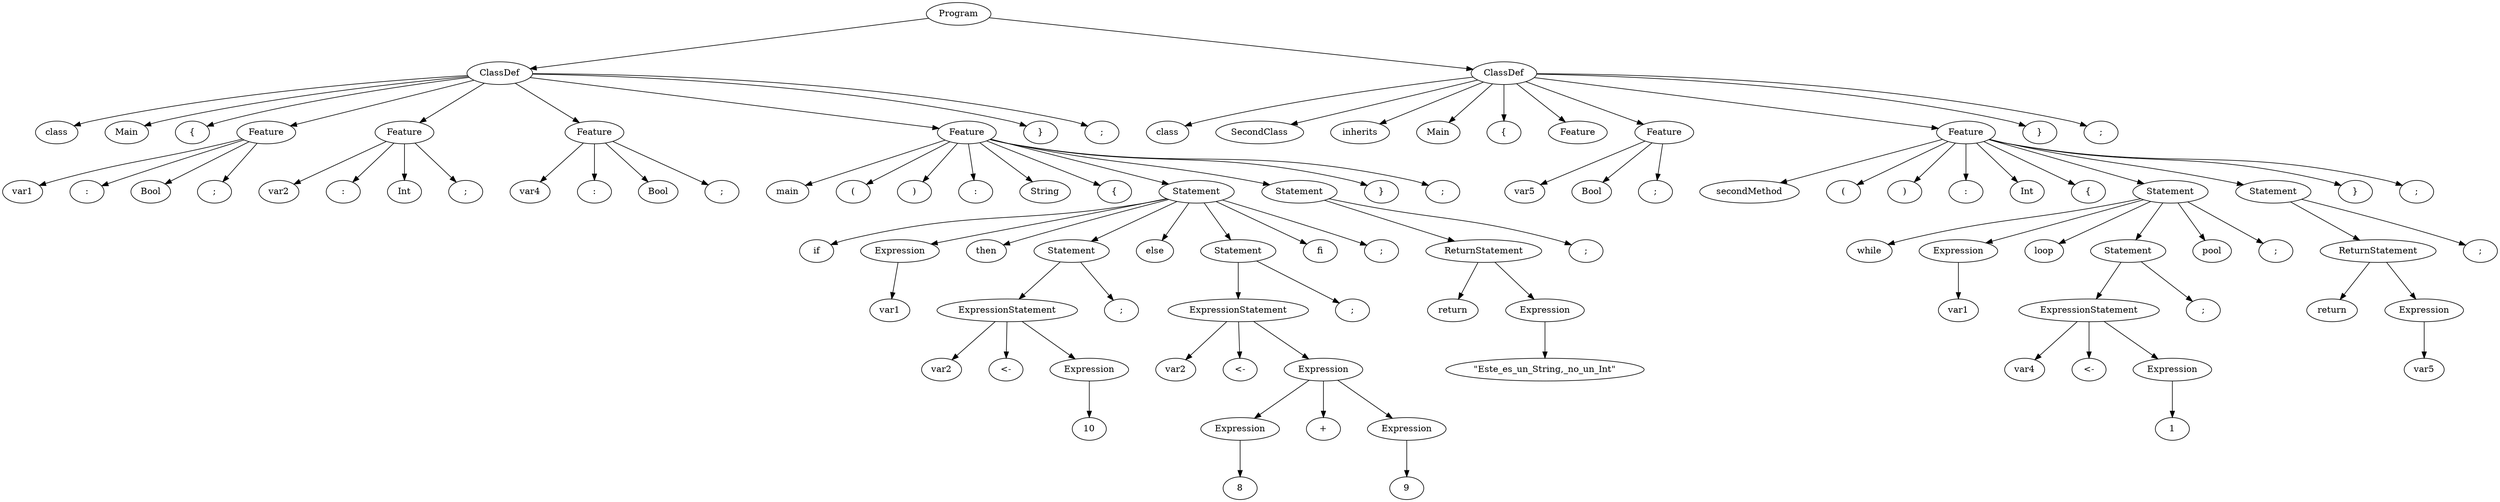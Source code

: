 digraph tree {
rankdir=TB;
nodesep=0.6;
ranksep=0.8;
    "Program_1555760812480" [label="Program"];
    "ClassDef_1555850465392" [label="ClassDef"];
    "class_1555760939264" [label="class"];
    "Main_1555760945344" [label="Main"];
    "{_1555760942976" [label="{"];
    "Feature_1555850465504" [label="Feature"];
    "var1_1555760940416" [label="var1"];
    ":_1555760940736" [label=":"];
    "Bool_1555760940800" [label="Bool"];
    ";_1555760940864" [label=";"];
    "Feature_1555850465728" [label="Feature"];
    "var2_1555760947008" [label="var2"];
    ":_1555760939456" [label=":"];
    "Int_1555760950144" [label="Int"];
    ";_1555760591680" [label=";"];
    "Feature_1555850465616" [label="Feature"];
    "var4_1555760592832" [label="var4"];
    ":_1555760589696" [label=":"];
    "Bool_1555760591936" [label="Bool"];
    ";_1555760591424" [label=";"];
    "Feature_1555850465840" [label="Feature"];
    "main_1555760591808" [label="main"];
    "(_1555760591552" [label="("];
    ")_1555760868736" [label=")"];
    ":_1555760869248" [label=":"];
    "String_1555760872576" [label="String"];
    "{_1555760869888" [label="{"];
    "Statement_1555850465952" [label="Statement"];
    "if_1555760868672" [label="if"];
    "Expression_1555850466064" [label="Expression"];
    "var1_1555760868864" [label="var1"];
    "then_1555760862272" [label="then"];
    "Statement_1555850466176" [label="Statement"];
    "ExpressionStatement_1555850466288" [label="ExpressionStatement"];
    "var2_1555760868544" [label="var2"];
    "<-_1555760866880" [label="<-"];
    "Expression_1555850466400" [label="Expression"];
    "10_1555760872704" [label="10"];
    ";_1555760864640" [label=";"];
    "else_1555760864768" [label="else"];
    "Statement_1555850466512" [label="Statement"];
    "ExpressionStatement_1555850466624" [label="ExpressionStatement"];
    "var2_1555760873280" [label="var2"];
    "<-_1555760872192" [label="<-"];
    "Expression_1555850466848" [label="Expression"];
    "Expression_1555850466736" [label="Expression"];
    "8_1555760861824" [label="8"];
    "+_1555760860544" [label="+"];
    "Expression_1555850466960" [label="Expression"];
    "9_1555760865088" [label="9"];
    ";_1555760860288" [label=";"];
    "fi_1555760864448" [label="fi"];
    ";_1555760861632" [label=";"];
    "Statement_1555850467072" [label="Statement"];
    "ReturnStatement_1555850467184" [label="ReturnStatement"];
    "return_1555760861696" [label="return"];
    "Expression_1555850467296" [label="Expression"];
    "\\\"Este_es_un_String,_no_un_Int\\\"_1555760861184" [label="\"Este_es_un_String,_no_un_Int\""];
    ";_1555760866624" [label=";"];
    "}_1555760868992" [label="}"];
    ";_1555760942144" [label=";"];
    "}_1555760866688" [label="}"];
    ";_1555761051264" [label=";"];
    "ClassDef_1555850467408" [label="ClassDef"];
    "class_1555733834816" [label="class"];
    "SecondClass_1555761052032" [label="SecondClass"];
    "inherits_1555761051648" [label="inherits"];
    "Main_1555761051328" [label="Main"];
    "{_1555761039232" [label="{"];
    "Feature_1555850467520" [label="Feature"];
    "Feature_1555850467632" [label="Feature"];
    "var5_1555761051968" [label="var5"];
    "Bool_1555760862400" [label="Bool"];
    ";_1555760943232" [label=";"];
    "Feature_1555850467856" [label="Feature"];
    "secondMethod_1555761051008" [label="secondMethod"];
    "(_1555761052160" [label="("];
    ")_1555761052224" [label=")"];
    ":_1555761052352" [label=":"];
    "Int_1555761052288" [label="Int"];
    "{_1555761052416" [label="{"];
    "Statement_1555850467744" [label="Statement"];
    "while_1555761052544" [label="while"];
    "Expression_1555850467968" [label="Expression"];
    "var1_1555761052480" [label="var1"];
    "loop_1555761052672" [label="loop"];
    "Statement_1555850468080" [label="Statement"];
    "ExpressionStatement_1555850468192" [label="ExpressionStatement"];
    "var4_1555761052800" [label="var4"];
    "<-_1555761052608" [label="<-"];
    "Expression_1555850468304" [label="Expression"];
    "1_1555761052864" [label="1"];
    ";_1555761052928" [label=";"];
    "pool_1555761052736" [label="pool"];
    ";_1555761053056" [label=";"];
    "Statement_1555850468416" [label="Statement"];
    "ReturnStatement_1555850468528" [label="ReturnStatement"];
    "return_1555761053248" [label="return"];
    "Expression_1555850468640" [label="Expression"];
    "var5_1555761053184" [label="var5"];
    ";_1555761053312" [label=";"];
    "}_1555761053120" [label="}"];
    ";_1555761051712" [label=";"];
    "}_1555761053376" [label="}"];
    ";_1555761050816" [label=";"];
    "Program_1555760812480" -> "ClassDef_1555850465392";
    "Program_1555760812480" -> "ClassDef_1555850467408";
    "ClassDef_1555850465392" -> "class_1555760939264";
    "ClassDef_1555850465392" -> "Main_1555760945344";
    "ClassDef_1555850465392" -> "{_1555760942976";
    "ClassDef_1555850465392" -> "Feature_1555850465504";
    "ClassDef_1555850465392" -> "Feature_1555850465728";
    "ClassDef_1555850465392" -> "Feature_1555850465616";
    "ClassDef_1555850465392" -> "Feature_1555850465840";
    "ClassDef_1555850465392" -> "}_1555760866688";
    "ClassDef_1555850465392" -> ";_1555761051264";
    "Feature_1555850465504" -> "var1_1555760940416";
    "Feature_1555850465504" -> ":_1555760940736";
    "Feature_1555850465504" -> "Bool_1555760940800";
    "Feature_1555850465504" -> ";_1555760940864";
    "Feature_1555850465728" -> "var2_1555760947008";
    "Feature_1555850465728" -> ":_1555760939456";
    "Feature_1555850465728" -> "Int_1555760950144";
    "Feature_1555850465728" -> ";_1555760591680";
    "Feature_1555850465616" -> "var4_1555760592832";
    "Feature_1555850465616" -> ":_1555760589696";
    "Feature_1555850465616" -> "Bool_1555760591936";
    "Feature_1555850465616" -> ";_1555760591424";
    "Feature_1555850465840" -> "main_1555760591808";
    "Feature_1555850465840" -> "(_1555760591552";
    "Feature_1555850465840" -> ")_1555760868736";
    "Feature_1555850465840" -> ":_1555760869248";
    "Feature_1555850465840" -> "String_1555760872576";
    "Feature_1555850465840" -> "{_1555760869888";
    "Feature_1555850465840" -> "Statement_1555850465952";
    "Feature_1555850465840" -> "Statement_1555850467072";
    "Feature_1555850465840" -> "}_1555760868992";
    "Feature_1555850465840" -> ";_1555760942144";
    "Statement_1555850465952" -> "if_1555760868672";
    "Statement_1555850465952" -> "Expression_1555850466064";
    "Statement_1555850465952" -> "then_1555760862272";
    "Statement_1555850465952" -> "Statement_1555850466176";
    "Statement_1555850465952" -> "else_1555760864768";
    "Statement_1555850465952" -> "Statement_1555850466512";
    "Statement_1555850465952" -> "fi_1555760864448";
    "Statement_1555850465952" -> ";_1555760861632";
    "Expression_1555850466064" -> "var1_1555760868864";
    "Statement_1555850466176" -> "ExpressionStatement_1555850466288";
    "Statement_1555850466176" -> ";_1555760864640";
    "ExpressionStatement_1555850466288" -> "var2_1555760868544";
    "ExpressionStatement_1555850466288" -> "<-_1555760866880";
    "ExpressionStatement_1555850466288" -> "Expression_1555850466400";
    "Expression_1555850466400" -> "10_1555760872704";
    "Statement_1555850466512" -> "ExpressionStatement_1555850466624";
    "Statement_1555850466512" -> ";_1555760860288";
    "ExpressionStatement_1555850466624" -> "var2_1555760873280";
    "ExpressionStatement_1555850466624" -> "<-_1555760872192";
    "ExpressionStatement_1555850466624" -> "Expression_1555850466848";
    "Expression_1555850466848" -> "Expression_1555850466736";
    "Expression_1555850466848" -> "+_1555760860544";
    "Expression_1555850466848" -> "Expression_1555850466960";
    "Expression_1555850466736" -> "8_1555760861824";
    "Expression_1555850466960" -> "9_1555760865088";
    "Statement_1555850467072" -> "ReturnStatement_1555850467184";
    "Statement_1555850467072" -> ";_1555760866624";
    "ReturnStatement_1555850467184" -> "return_1555760861696";
    "ReturnStatement_1555850467184" -> "Expression_1555850467296";
    "Expression_1555850467296" -> "\\\"Este_es_un_String,_no_un_Int\\\"_1555760861184";
    "ClassDef_1555850467408" -> "class_1555733834816";
    "ClassDef_1555850467408" -> "SecondClass_1555761052032";
    "ClassDef_1555850467408" -> "inherits_1555761051648";
    "ClassDef_1555850467408" -> "Main_1555761051328";
    "ClassDef_1555850467408" -> "{_1555761039232";
    "ClassDef_1555850467408" -> "Feature_1555850467520";
    "ClassDef_1555850467408" -> "Feature_1555850467632";
    "ClassDef_1555850467408" -> "Feature_1555850467856";
    "ClassDef_1555850467408" -> "}_1555761053376";
    "ClassDef_1555850467408" -> ";_1555761050816";
    "Feature_1555850467632" -> "var5_1555761051968";
    "Feature_1555850467632" -> "Bool_1555760862400";
    "Feature_1555850467632" -> ";_1555760943232";
    "Feature_1555850467856" -> "secondMethod_1555761051008";
    "Feature_1555850467856" -> "(_1555761052160";
    "Feature_1555850467856" -> ")_1555761052224";
    "Feature_1555850467856" -> ":_1555761052352";
    "Feature_1555850467856" -> "Int_1555761052288";
    "Feature_1555850467856" -> "{_1555761052416";
    "Feature_1555850467856" -> "Statement_1555850467744";
    "Feature_1555850467856" -> "Statement_1555850468416";
    "Feature_1555850467856" -> "}_1555761053120";
    "Feature_1555850467856" -> ";_1555761051712";
    "Statement_1555850467744" -> "while_1555761052544";
    "Statement_1555850467744" -> "Expression_1555850467968";
    "Statement_1555850467744" -> "loop_1555761052672";
    "Statement_1555850467744" -> "Statement_1555850468080";
    "Statement_1555850467744" -> "pool_1555761052736";
    "Statement_1555850467744" -> ";_1555761053056";
    "Expression_1555850467968" -> "var1_1555761052480";
    "Statement_1555850468080" -> "ExpressionStatement_1555850468192";
    "Statement_1555850468080" -> ";_1555761052928";
    "ExpressionStatement_1555850468192" -> "var4_1555761052800";
    "ExpressionStatement_1555850468192" -> "<-_1555761052608";
    "ExpressionStatement_1555850468192" -> "Expression_1555850468304";
    "Expression_1555850468304" -> "1_1555761052864";
    "Statement_1555850468416" -> "ReturnStatement_1555850468528";
    "Statement_1555850468416" -> ";_1555761053312";
    "ReturnStatement_1555850468528" -> "return_1555761053248";
    "ReturnStatement_1555850468528" -> "Expression_1555850468640";
    "Expression_1555850468640" -> "var5_1555761053184";
}
